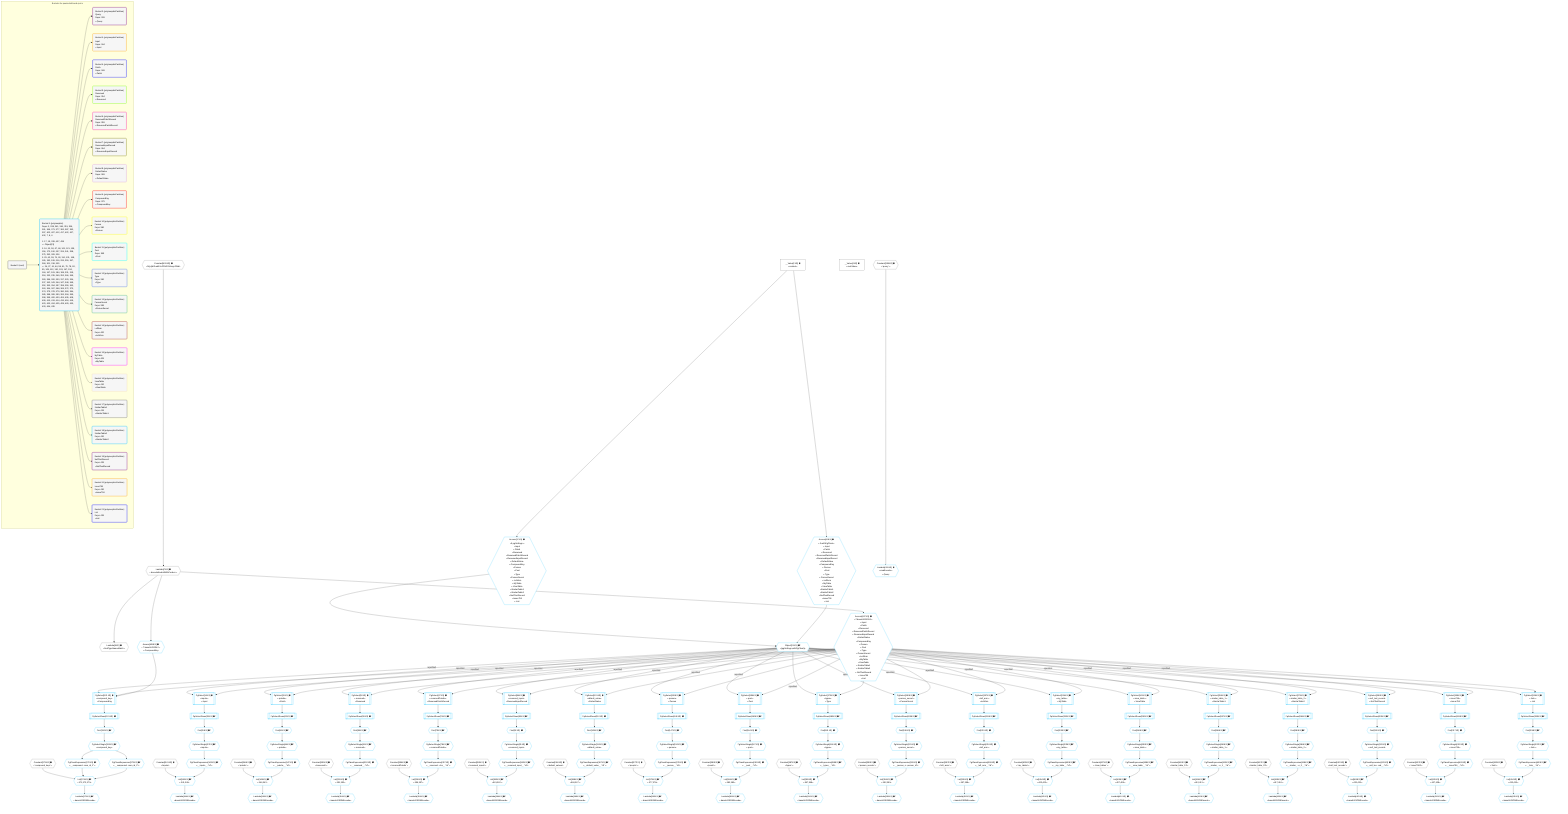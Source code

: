 %%{init: {'themeVariables': { 'fontSize': '12px'}}}%%
graph TD
    classDef path fill:#eee,stroke:#000,color:#000
    classDef plan fill:#fff,stroke-width:1px,color:#000
    classDef itemplan fill:#fff,stroke-width:2px,color:#000
    classDef unbatchedplan fill:#dff,stroke-width:1px,color:#000
    classDef sideeffectplan fill:#fcc,stroke-width:2px,color:#000
    classDef bucket fill:#f6f6f6,color:#000,stroke-width:2px,text-align:left

    subgraph "Buckets for queries/v4/node-just-c"
    Bucket0("Bucket 0 (root)"):::bucket
    Bucket1("Bucket 1 (polymorphic)<br />Deps: 2, 338, 341, 346, 351, 356, 361, 366, 371, 377, 382, 387, 392, 397, 402, 407, 412, 417, 422, 427, 432, 7, 8, 4<br /><br />1: 17, 19, 339, 437, 438<br />ᐳ: Object[21]<br />2: 16, 33, 50, 67, 84, 101, 121, 139, 156, 173, 190, 207, 224, 241, 258, 275, 292, 309, 326<br />3: 25, 42, 59, 76, 93, 110, 131, 148, 165, 182, 199, 216, 233, 250, 267, 284, 301, 318, 335<br />ᐳ: 24, 27, 41, 44, 58, 61, 75, 78, 92, 95, 109, 112, 130, 133, 147, 150, 164, 167, 181, 184, 198, 201, 215, 218, 232, 235, 249, 252, 266, 269, 283, 286, 300, 303, 317, 320, 334, 337, 342, 343, 344, 347, 348, 349, 352, 353, 354, 357, 358, 359, 362, 363, 364, 367, 368, 369, 372, 373, 374, 375, 378, 379, 380, 383, 384, 385, 388, 389, 390, 393, 394, 395, 398, 399, 400, 403, 404, 405, 408, 409, 410, 413, 414, 415, 418, 419, 420, 423, 424, 425, 428, 429, 430, 433, 434, 435"):::bucket
    Bucket2("Bucket 2 (polymorphicPartition)<br />Query<br />Deps: 339<br />ᐳQuery"):::bucket
    Bucket3("Bucket 3 (polymorphicPartition)<br />Input<br />Deps: 344<br />ᐳInput"):::bucket
    Bucket4("Bucket 4 (polymorphicPartition)<br />Patch<br />Deps: 349<br />ᐳPatch"):::bucket
    Bucket5("Bucket 5 (polymorphicPartition)<br />Reserved<br />Deps: 354<br />ᐳReserved"):::bucket
    Bucket6("Bucket 6 (polymorphicPartition)<br />ReservedPatchRecord<br />Deps: 359<br />ᐳReservedPatchRecord"):::bucket
    Bucket7("Bucket 7 (polymorphicPartition)<br />ReservedInputRecord<br />Deps: 364<br />ᐳReservedInputRecord"):::bucket
    Bucket8("Bucket 8 (polymorphicPartition)<br />DefaultValue<br />Deps: 369<br />ᐳDefaultValue"):::bucket
    Bucket9("Bucket 9 (polymorphicPartition)<br />CompoundKey<br />Deps: 375<br />ᐳCompoundKey"):::bucket
    Bucket10("Bucket 10 (polymorphicPartition)<br />Person<br />Deps: 380<br />ᐳPerson"):::bucket
    Bucket11("Bucket 11 (polymorphicPartition)<br />Post<br />Deps: 385<br />ᐳPost"):::bucket
    Bucket12("Bucket 12 (polymorphicPartition)<br />Type<br />Deps: 390<br />ᐳType"):::bucket
    Bucket13("Bucket 13 (polymorphicPartition)<br />PersonSecret<br />Deps: 395<br />ᐳPersonSecret"):::bucket
    Bucket14("Bucket 14 (polymorphicPartition)<br />LeftArm<br />Deps: 400<br />ᐳLeftArm"):::bucket
    Bucket15("Bucket 15 (polymorphicPartition)<br />MyTable<br />Deps: 405<br />ᐳMyTable"):::bucket
    Bucket16("Bucket 16 (polymorphicPartition)<br />ViewTable<br />Deps: 410<br />ᐳViewTable"):::bucket
    Bucket17("Bucket 17 (polymorphicPartition)<br />SimilarTable1<br />Deps: 415<br />ᐳSimilarTable1"):::bucket
    Bucket18("Bucket 18 (polymorphicPartition)<br />SimilarTable2<br />Deps: 420<br />ᐳSimilarTable2"):::bucket
    Bucket19("Bucket 19 (polymorphicPartition)<br />NullTestRecord<br />Deps: 425<br />ᐳNullTestRecord"):::bucket
    Bucket20("Bucket 20 (polymorphicPartition)<br />Issue756<br />Deps: 430<br />ᐳIssue756"):::bucket
    Bucket21("Bucket 21 (polymorphicPartition)<br />List<br />Deps: 435<br />ᐳList"):::bucket
    end
    Bucket0 --> Bucket1
    Bucket1 --> Bucket2 & Bucket3 & Bucket4 & Bucket5 & Bucket6 & Bucket7 & Bucket8 & Bucket9 & Bucket10 & Bucket11 & Bucket12 & Bucket13 & Bucket14 & Bucket15 & Bucket16 & Bucket17 & Bucket18 & Bucket19 & Bucket20 & Bucket21

    %% plan dependencies
    Lambda7{{"Lambda[7∈0] ➊<br />ᐸdecodeNodeIdWithCodecsᐳ"}}:::plan
    Constant439{{"Constant[439∈0] ➊<br />ᐸ'WyJjb21wb3VuZF9rZXlzIiwyLDNd'ᐳ"}}:::plan
    Constant439 --> Lambda7
    Lambda8{{"Lambda[8∈0] ➊<br />ᐸfindTypeNameMatchᐳ"}}:::plan
    Lambda7 --> Lambda8
    __Value2["__Value[2∈0] ➊<br />ᐸcontextᐳ"]:::plan
    __Value4["__Value[4∈0] ➊<br />ᐸrootValueᐳ"]:::plan
    Constant338{{"Constant[338∈0] ➊<br />ᐸ'query'ᐳ"}}:::plan
    Constant341{{"Constant[341∈0] ➊<br />ᐸ'inputs'ᐳ"}}:::plan
    Constant346{{"Constant[346∈0] ➊<br />ᐸ'patchs'ᐳ"}}:::plan
    Constant351{{"Constant[351∈0] ➊<br />ᐸ'reserveds'ᐳ"}}:::plan
    Constant356{{"Constant[356∈0] ➊<br />ᐸ'reservedPatchs'ᐳ"}}:::plan
    Constant361{{"Constant[361∈0] ➊<br />ᐸ'reserved_inputs'ᐳ"}}:::plan
    Constant366{{"Constant[366∈0] ➊<br />ᐸ'default_values'ᐳ"}}:::plan
    Constant371{{"Constant[371∈0] ➊<br />ᐸ'compound_keys'ᐳ"}}:::plan
    Constant377{{"Constant[377∈0] ➊<br />ᐸ'people'ᐳ"}}:::plan
    Constant382{{"Constant[382∈0] ➊<br />ᐸ'posts'ᐳ"}}:::plan
    Constant387{{"Constant[387∈0] ➊<br />ᐸ'types'ᐳ"}}:::plan
    Constant392{{"Constant[392∈0] ➊<br />ᐸ'person_secrets'ᐳ"}}:::plan
    Constant397{{"Constant[397∈0] ➊<br />ᐸ'left_arms'ᐳ"}}:::plan
    Constant402{{"Constant[402∈0] ➊<br />ᐸ'my_tables'ᐳ"}}:::plan
    Constant407{{"Constant[407∈0] ➊<br />ᐸ'view_tables'ᐳ"}}:::plan
    Constant412{{"Constant[412∈0] ➊<br />ᐸ'similar_table_1S'ᐳ"}}:::plan
    Constant417{{"Constant[417∈0] ➊<br />ᐸ'similar_table_2S'ᐳ"}}:::plan
    Constant422{{"Constant[422∈0] ➊<br />ᐸ'null_test_records'ᐳ"}}:::plan
    Constant427{{"Constant[427∈0] ➊<br />ᐸ'issue756S'ᐳ"}}:::plan
    Constant432{{"Constant[432∈0] ➊<br />ᐸ'lists'ᐳ"}}:::plan
    PgSelect121[["PgSelect[121∈1] ➊<br />ᐸcompound_keyᐳ<br />ᐳCompoundKey"]]:::plan
    Object21{{"Object[21∈1] ➊^<br />ᐸ{pgSettings,withPgClient}ᐳ"}}:::plan
    Access437{{"Access[437∈1] ➊<br />ᐸ7.base64JSON.1ᐳ<br />ᐳInput<br />ᐳPatch<br />ᐳReserved<br />ᐳReservedPatchRecord<br />ᐳReservedInputRecord<br />ᐳDefaultValue<br />ᐳCompoundKey<br />ᐳPerson<br />ᐳPost<br />ᐳType<br />ᐳPersonSecret<br />ᐳLeftArm<br />ᐳMyTable<br />ᐳViewTable<br />ᐳSimilarTable1<br />ᐳSimilarTable2<br />ᐳNullTestRecord<br />ᐳIssue756<br />ᐳList"}}:::plan
    Access438{{"Access[438∈1] ➊<br />ᐸ7.base64JSON.2ᐳ<br />ᐳCompoundKey"}}:::plan
    Object21 -->|rejectNull| PgSelect121
    Access437 -->|rejectNull| PgSelect121
    Access438 --> PgSelect121
    List374{{"List[374∈1] ➊^<br />ᐸ371,372,373ᐳ"}}:::plan
    PgClassExpression372{{"PgClassExpression[372∈1] ➊^<br />ᐸ__compound...rson_id_1”ᐳ"}}:::plan
    PgClassExpression373{{"PgClassExpression[373∈1] ➊^<br />ᐸ__compound...rson_id_2”ᐳ"}}:::plan
    Constant371 & PgClassExpression372 & PgClassExpression373 --> List374
    PgSelect16[["PgSelect[16∈1] ➊<br />ᐸinputsᐳ<br />ᐳInput"]]:::plan
    Object21 -->|rejectNull| PgSelect16
    Access437 --> PgSelect16
    Access17{{"Access[17∈1] ➊<br />ᐸ2.pgSettingsᐳ<br />ᐳInput<br />ᐳPatch<br />ᐳReserved<br />ᐳReservedPatchRecord<br />ᐳReservedInputRecord<br />ᐳDefaultValue<br />ᐳCompoundKey<br />ᐳPerson<br />ᐳPost<br />ᐳType<br />ᐳPersonSecret<br />ᐳLeftArm<br />ᐳMyTable<br />ᐳViewTable<br />ᐳSimilarTable1<br />ᐳSimilarTable2<br />ᐳNullTestRecord<br />ᐳIssue756<br />ᐳList"}}:::plan
    Access19{{"Access[19∈1] ➊<br />ᐸ2.withPgClientᐳ<br />ᐳInput<br />ᐳPatch<br />ᐳReserved<br />ᐳReservedPatchRecord<br />ᐳReservedInputRecord<br />ᐳDefaultValue<br />ᐳCompoundKey<br />ᐳPerson<br />ᐳPost<br />ᐳType<br />ᐳPersonSecret<br />ᐳLeftArm<br />ᐳMyTable<br />ᐳViewTable<br />ᐳSimilarTable1<br />ᐳSimilarTable2<br />ᐳNullTestRecord<br />ᐳIssue756<br />ᐳList"}}:::plan
    Access17 & Access19 --> Object21
    PgSelect33[["PgSelect[33∈1] ➊<br />ᐸpatchsᐳ<br />ᐳPatch"]]:::plan
    Object21 -->|rejectNull| PgSelect33
    Access437 --> PgSelect33
    PgSelect50[["PgSelect[50∈1] ➊<br />ᐸreservedᐳ<br />ᐳReserved"]]:::plan
    Object21 -->|rejectNull| PgSelect50
    Access437 --> PgSelect50
    PgSelect67[["PgSelect[67∈1] ➊<br />ᐸreservedPatchsᐳ<br />ᐳReservedPatchRecord"]]:::plan
    Object21 -->|rejectNull| PgSelect67
    Access437 --> PgSelect67
    PgSelect84[["PgSelect[84∈1] ➊<br />ᐸreserved_inputᐳ<br />ᐳReservedInputRecord"]]:::plan
    Object21 -->|rejectNull| PgSelect84
    Access437 --> PgSelect84
    PgSelect101[["PgSelect[101∈1] ➊<br />ᐸdefault_valueᐳ<br />ᐳDefaultValue"]]:::plan
    Object21 -->|rejectNull| PgSelect101
    Access437 --> PgSelect101
    PgSelect139[["PgSelect[139∈1] ➊<br />ᐸpersonᐳ<br />ᐳPerson"]]:::plan
    Object21 -->|rejectNull| PgSelect139
    Access437 --> PgSelect139
    PgSelect156[["PgSelect[156∈1] ➊<br />ᐸpostᐳ<br />ᐳPost"]]:::plan
    Object21 -->|rejectNull| PgSelect156
    Access437 --> PgSelect156
    PgSelect173[["PgSelect[173∈1] ➊<br />ᐸtypesᐳ<br />ᐳType"]]:::plan
    Object21 -->|rejectNull| PgSelect173
    Access437 --> PgSelect173
    PgSelect190[["PgSelect[190∈1] ➊<br />ᐸperson_secretᐳ<br />ᐳPersonSecret"]]:::plan
    Object21 -->|rejectNull| PgSelect190
    Access437 --> PgSelect190
    PgSelect207[["PgSelect[207∈1] ➊<br />ᐸleft_armᐳ<br />ᐳLeftArm"]]:::plan
    Object21 -->|rejectNull| PgSelect207
    Access437 --> PgSelect207
    PgSelect224[["PgSelect[224∈1] ➊<br />ᐸmy_tableᐳ<br />ᐳMyTable"]]:::plan
    Object21 -->|rejectNull| PgSelect224
    Access437 --> PgSelect224
    PgSelect241[["PgSelect[241∈1] ➊<br />ᐸview_tableᐳ<br />ᐳViewTable"]]:::plan
    Object21 -->|rejectNull| PgSelect241
    Access437 --> PgSelect241
    PgSelect258[["PgSelect[258∈1] ➊<br />ᐸsimilar_table_1ᐳ<br />ᐳSimilarTable1"]]:::plan
    Object21 -->|rejectNull| PgSelect258
    Access437 --> PgSelect258
    PgSelect275[["PgSelect[275∈1] ➊<br />ᐸsimilar_table_2ᐳ<br />ᐳSimilarTable2"]]:::plan
    Object21 -->|rejectNull| PgSelect275
    Access437 --> PgSelect275
    PgSelect292[["PgSelect[292∈1] ➊<br />ᐸnull_test_recordᐳ<br />ᐳNullTestRecord"]]:::plan
    Object21 -->|rejectNull| PgSelect292
    Access437 --> PgSelect292
    PgSelect309[["PgSelect[309∈1] ➊<br />ᐸissue756ᐳ<br />ᐳIssue756"]]:::plan
    Object21 -->|rejectNull| PgSelect309
    Access437 --> PgSelect309
    PgSelect326[["PgSelect[326∈1] ➊<br />ᐸlistsᐳ<br />ᐳList"]]:::plan
    Object21 -->|rejectNull| PgSelect326
    Access437 --> PgSelect326
    List343{{"List[343∈1] ➊^<br />ᐸ341,342ᐳ"}}:::plan
    PgClassExpression342{{"PgClassExpression[342∈1] ➊^<br />ᐸ__inputs__.”id”ᐳ"}}:::plan
    Constant341 & PgClassExpression342 --> List343
    List348{{"List[348∈1] ➊^<br />ᐸ346,347ᐳ"}}:::plan
    PgClassExpression347{{"PgClassExpression[347∈1] ➊^<br />ᐸ__patchs__.”id”ᐳ"}}:::plan
    Constant346 & PgClassExpression347 --> List348
    List353{{"List[353∈1] ➊^<br />ᐸ351,352ᐳ"}}:::plan
    PgClassExpression352{{"PgClassExpression[352∈1] ➊^<br />ᐸ__reserved__.”id”ᐳ"}}:::plan
    Constant351 & PgClassExpression352 --> List353
    List358{{"List[358∈1] ➊^<br />ᐸ356,357ᐳ"}}:::plan
    PgClassExpression357{{"PgClassExpression[357∈1] ➊^<br />ᐸ__reserved...chs__.”id”ᐳ"}}:::plan
    Constant356 & PgClassExpression357 --> List358
    List363{{"List[363∈1] ➊^<br />ᐸ361,362ᐳ"}}:::plan
    PgClassExpression362{{"PgClassExpression[362∈1] ➊^<br />ᐸ__reserved_input__.”id”ᐳ"}}:::plan
    Constant361 & PgClassExpression362 --> List363
    List368{{"List[368∈1] ➊^<br />ᐸ366,367ᐳ"}}:::plan
    PgClassExpression367{{"PgClassExpression[367∈1] ➊^<br />ᐸ__default_value__.”id”ᐳ"}}:::plan
    Constant366 & PgClassExpression367 --> List368
    List379{{"List[379∈1] ➊^<br />ᐸ377,378ᐳ"}}:::plan
    PgClassExpression378{{"PgClassExpression[378∈1] ➊^<br />ᐸ__person__.”id”ᐳ"}}:::plan
    Constant377 & PgClassExpression378 --> List379
    List384{{"List[384∈1] ➊^<br />ᐸ382,383ᐳ"}}:::plan
    PgClassExpression383{{"PgClassExpression[383∈1] ➊^<br />ᐸ__post__.”id”ᐳ"}}:::plan
    Constant382 & PgClassExpression383 --> List384
    List389{{"List[389∈1] ➊^<br />ᐸ387,388ᐳ"}}:::plan
    PgClassExpression388{{"PgClassExpression[388∈1] ➊^<br />ᐸ__types__.”id”ᐳ"}}:::plan
    Constant387 & PgClassExpression388 --> List389
    List394{{"List[394∈1] ➊^<br />ᐸ392,393ᐳ"}}:::plan
    PgClassExpression393{{"PgClassExpression[393∈1] ➊^<br />ᐸ__person_s...person_id”ᐳ"}}:::plan
    Constant392 & PgClassExpression393 --> List394
    List399{{"List[399∈1] ➊^<br />ᐸ397,398ᐳ"}}:::plan
    PgClassExpression398{{"PgClassExpression[398∈1] ➊^<br />ᐸ__left_arm__.”id”ᐳ"}}:::plan
    Constant397 & PgClassExpression398 --> List399
    List404{{"List[404∈1] ➊^<br />ᐸ402,403ᐳ"}}:::plan
    PgClassExpression403{{"PgClassExpression[403∈1] ➊^<br />ᐸ__my_table__.”id”ᐳ"}}:::plan
    Constant402 & PgClassExpression403 --> List404
    List409{{"List[409∈1] ➊^<br />ᐸ407,408ᐳ"}}:::plan
    PgClassExpression408{{"PgClassExpression[408∈1] ➊^<br />ᐸ__view_table__.”id”ᐳ"}}:::plan
    Constant407 & PgClassExpression408 --> List409
    List414{{"List[414∈1] ➊^<br />ᐸ412,413ᐳ"}}:::plan
    PgClassExpression413{{"PgClassExpression[413∈1] ➊^<br />ᐸ__similar_...e_1__.”id”ᐳ"}}:::plan
    Constant412 & PgClassExpression413 --> List414
    List419{{"List[419∈1] ➊^<br />ᐸ417,418ᐳ"}}:::plan
    PgClassExpression418{{"PgClassExpression[418∈1] ➊^<br />ᐸ__similar_...e_2__.”id”ᐳ"}}:::plan
    Constant417 & PgClassExpression418 --> List419
    List424{{"List[424∈1] ➊^<br />ᐸ422,423ᐳ"}}:::plan
    PgClassExpression423{{"PgClassExpression[423∈1] ➊^<br />ᐸ__null_tes...ord__.”id”ᐳ"}}:::plan
    Constant422 & PgClassExpression423 --> List424
    List429{{"List[429∈1] ➊^<br />ᐸ427,428ᐳ"}}:::plan
    PgClassExpression428{{"PgClassExpression[428∈1] ➊^<br />ᐸ__issue756__.”id”ᐳ"}}:::plan
    Constant427 & PgClassExpression428 --> List429
    List434{{"List[434∈1] ➊^<br />ᐸ432,433ᐳ"}}:::plan
    PgClassExpression433{{"PgClassExpression[433∈1] ➊^<br />ᐸ__lists__.”id”ᐳ"}}:::plan
    Constant432 & PgClassExpression433 --> List434
    __Value2 --> Access17
    __Value2 --> Access19
    First24{{"First[24∈1] ➊^"}}:::plan
    PgSelectRows25[["PgSelectRows[25∈1] ➊^"]]:::plan
    PgSelectRows25 --> First24
    PgSelect16 --> PgSelectRows25
    PgSelectSingle27{{"PgSelectSingle[27∈1] ➊^<br />ᐸinputsᐳ"}}:::plan
    First24 --> PgSelectSingle27
    First41{{"First[41∈1] ➊^"}}:::plan
    PgSelectRows42[["PgSelectRows[42∈1] ➊^"]]:::plan
    PgSelectRows42 --> First41
    PgSelect33 --> PgSelectRows42
    PgSelectSingle44{{"PgSelectSingle[44∈1] ➊^<br />ᐸpatchsᐳ"}}:::plan
    First41 --> PgSelectSingle44
    First58{{"First[58∈1] ➊^"}}:::plan
    PgSelectRows59[["PgSelectRows[59∈1] ➊^"]]:::plan
    PgSelectRows59 --> First58
    PgSelect50 --> PgSelectRows59
    PgSelectSingle61{{"PgSelectSingle[61∈1] ➊^<br />ᐸreservedᐳ"}}:::plan
    First58 --> PgSelectSingle61
    First75{{"First[75∈1] ➊^"}}:::plan
    PgSelectRows76[["PgSelectRows[76∈1] ➊^"]]:::plan
    PgSelectRows76 --> First75
    PgSelect67 --> PgSelectRows76
    PgSelectSingle78{{"PgSelectSingle[78∈1] ➊^<br />ᐸreservedPatchsᐳ"}}:::plan
    First75 --> PgSelectSingle78
    First92{{"First[92∈1] ➊^"}}:::plan
    PgSelectRows93[["PgSelectRows[93∈1] ➊^"]]:::plan
    PgSelectRows93 --> First92
    PgSelect84 --> PgSelectRows93
    PgSelectSingle95{{"PgSelectSingle[95∈1] ➊^<br />ᐸreserved_inputᐳ"}}:::plan
    First92 --> PgSelectSingle95
    First109{{"First[109∈1] ➊^"}}:::plan
    PgSelectRows110[["PgSelectRows[110∈1] ➊^"]]:::plan
    PgSelectRows110 --> First109
    PgSelect101 --> PgSelectRows110
    PgSelectSingle112{{"PgSelectSingle[112∈1] ➊^<br />ᐸdefault_valueᐳ"}}:::plan
    First109 --> PgSelectSingle112
    First130{{"First[130∈1] ➊^"}}:::plan
    PgSelectRows131[["PgSelectRows[131∈1] ➊^"]]:::plan
    PgSelectRows131 --> First130
    PgSelect121 --> PgSelectRows131
    PgSelectSingle133{{"PgSelectSingle[133∈1] ➊^<br />ᐸcompound_keyᐳ"}}:::plan
    First130 --> PgSelectSingle133
    First147{{"First[147∈1] ➊^"}}:::plan
    PgSelectRows148[["PgSelectRows[148∈1] ➊^"]]:::plan
    PgSelectRows148 --> First147
    PgSelect139 --> PgSelectRows148
    PgSelectSingle150{{"PgSelectSingle[150∈1] ➊^<br />ᐸpersonᐳ"}}:::plan
    First147 --> PgSelectSingle150
    First164{{"First[164∈1] ➊^"}}:::plan
    PgSelectRows165[["PgSelectRows[165∈1] ➊^"]]:::plan
    PgSelectRows165 --> First164
    PgSelect156 --> PgSelectRows165
    PgSelectSingle167{{"PgSelectSingle[167∈1] ➊^<br />ᐸpostᐳ"}}:::plan
    First164 --> PgSelectSingle167
    First181{{"First[181∈1] ➊^"}}:::plan
    PgSelectRows182[["PgSelectRows[182∈1] ➊^"]]:::plan
    PgSelectRows182 --> First181
    PgSelect173 --> PgSelectRows182
    PgSelectSingle184{{"PgSelectSingle[184∈1] ➊^<br />ᐸtypesᐳ"}}:::plan
    First181 --> PgSelectSingle184
    First198{{"First[198∈1] ➊^"}}:::plan
    PgSelectRows199[["PgSelectRows[199∈1] ➊^"]]:::plan
    PgSelectRows199 --> First198
    PgSelect190 --> PgSelectRows199
    PgSelectSingle201{{"PgSelectSingle[201∈1] ➊^<br />ᐸperson_secretᐳ"}}:::plan
    First198 --> PgSelectSingle201
    First215{{"First[215∈1] ➊^"}}:::plan
    PgSelectRows216[["PgSelectRows[216∈1] ➊^"]]:::plan
    PgSelectRows216 --> First215
    PgSelect207 --> PgSelectRows216
    PgSelectSingle218{{"PgSelectSingle[218∈1] ➊^<br />ᐸleft_armᐳ"}}:::plan
    First215 --> PgSelectSingle218
    First232{{"First[232∈1] ➊^"}}:::plan
    PgSelectRows233[["PgSelectRows[233∈1] ➊^"]]:::plan
    PgSelectRows233 --> First232
    PgSelect224 --> PgSelectRows233
    PgSelectSingle235{{"PgSelectSingle[235∈1] ➊^<br />ᐸmy_tableᐳ"}}:::plan
    First232 --> PgSelectSingle235
    First249{{"First[249∈1] ➊^"}}:::plan
    PgSelectRows250[["PgSelectRows[250∈1] ➊^"]]:::plan
    PgSelectRows250 --> First249
    PgSelect241 --> PgSelectRows250
    PgSelectSingle252{{"PgSelectSingle[252∈1] ➊^<br />ᐸview_tableᐳ"}}:::plan
    First249 --> PgSelectSingle252
    First266{{"First[266∈1] ➊^"}}:::plan
    PgSelectRows267[["PgSelectRows[267∈1] ➊^"]]:::plan
    PgSelectRows267 --> First266
    PgSelect258 --> PgSelectRows267
    PgSelectSingle269{{"PgSelectSingle[269∈1] ➊^<br />ᐸsimilar_table_1ᐳ"}}:::plan
    First266 --> PgSelectSingle269
    First283{{"First[283∈1] ➊^"}}:::plan
    PgSelectRows284[["PgSelectRows[284∈1] ➊^"]]:::plan
    PgSelectRows284 --> First283
    PgSelect275 --> PgSelectRows284
    PgSelectSingle286{{"PgSelectSingle[286∈1] ➊^<br />ᐸsimilar_table_2ᐳ"}}:::plan
    First283 --> PgSelectSingle286
    First300{{"First[300∈1] ➊^"}}:::plan
    PgSelectRows301[["PgSelectRows[301∈1] ➊^"]]:::plan
    PgSelectRows301 --> First300
    PgSelect292 --> PgSelectRows301
    PgSelectSingle303{{"PgSelectSingle[303∈1] ➊^<br />ᐸnull_test_recordᐳ"}}:::plan
    First300 --> PgSelectSingle303
    First317{{"First[317∈1] ➊^"}}:::plan
    PgSelectRows318[["PgSelectRows[318∈1] ➊^"]]:::plan
    PgSelectRows318 --> First317
    PgSelect309 --> PgSelectRows318
    PgSelectSingle320{{"PgSelectSingle[320∈1] ➊^<br />ᐸissue756ᐳ"}}:::plan
    First317 --> PgSelectSingle320
    First334{{"First[334∈1] ➊^"}}:::plan
    PgSelectRows335[["PgSelectRows[335∈1] ➊^"]]:::plan
    PgSelectRows335 --> First334
    PgSelect326 --> PgSelectRows335
    PgSelectSingle337{{"PgSelectSingle[337∈1] ➊^<br />ᐸlistsᐳ"}}:::plan
    First334 --> PgSelectSingle337
    Lambda339{{"Lambda[339∈1] ➊<br />ᐸrawEncodeᐳ<br />ᐳQuery"}}:::plan
    Constant338 --> Lambda339
    PgSelectSingle27 --> PgClassExpression342
    Lambda344{{"Lambda[344∈1] ➊^<br />ᐸbase64JSONEncodeᐳ"}}:::plan
    List343 --> Lambda344
    PgSelectSingle44 --> PgClassExpression347
    Lambda349{{"Lambda[349∈1] ➊^<br />ᐸbase64JSONEncodeᐳ"}}:::plan
    List348 --> Lambda349
    PgSelectSingle61 --> PgClassExpression352
    Lambda354{{"Lambda[354∈1] ➊^<br />ᐸbase64JSONEncodeᐳ"}}:::plan
    List353 --> Lambda354
    PgSelectSingle78 --> PgClassExpression357
    Lambda359{{"Lambda[359∈1] ➊^<br />ᐸbase64JSONEncodeᐳ"}}:::plan
    List358 --> Lambda359
    PgSelectSingle95 --> PgClassExpression362
    Lambda364{{"Lambda[364∈1] ➊^<br />ᐸbase64JSONEncodeᐳ"}}:::plan
    List363 --> Lambda364
    PgSelectSingle112 --> PgClassExpression367
    Lambda369{{"Lambda[369∈1] ➊^<br />ᐸbase64JSONEncodeᐳ"}}:::plan
    List368 --> Lambda369
    PgSelectSingle133 --> PgClassExpression372
    PgSelectSingle133 --> PgClassExpression373
    Lambda375{{"Lambda[375∈1] ➊^<br />ᐸbase64JSONEncodeᐳ"}}:::plan
    List374 --> Lambda375
    PgSelectSingle150 --> PgClassExpression378
    Lambda380{{"Lambda[380∈1] ➊^<br />ᐸbase64JSONEncodeᐳ"}}:::plan
    List379 --> Lambda380
    PgSelectSingle167 --> PgClassExpression383
    Lambda385{{"Lambda[385∈1] ➊^<br />ᐸbase64JSONEncodeᐳ"}}:::plan
    List384 --> Lambda385
    PgSelectSingle184 --> PgClassExpression388
    Lambda390{{"Lambda[390∈1] ➊^<br />ᐸbase64JSONEncodeᐳ"}}:::plan
    List389 --> Lambda390
    PgSelectSingle201 --> PgClassExpression393
    Lambda395{{"Lambda[395∈1] ➊^<br />ᐸbase64JSONEncodeᐳ"}}:::plan
    List394 --> Lambda395
    PgSelectSingle218 --> PgClassExpression398
    Lambda400{{"Lambda[400∈1] ➊^<br />ᐸbase64JSONEncodeᐳ"}}:::plan
    List399 --> Lambda400
    PgSelectSingle235 --> PgClassExpression403
    Lambda405{{"Lambda[405∈1] ➊^<br />ᐸbase64JSONEncodeᐳ"}}:::plan
    List404 --> Lambda405
    PgSelectSingle252 --> PgClassExpression408
    Lambda410{{"Lambda[410∈1] ➊^<br />ᐸbase64JSONEncodeᐳ"}}:::plan
    List409 --> Lambda410
    PgSelectSingle269 --> PgClassExpression413
    Lambda415{{"Lambda[415∈1] ➊^<br />ᐸbase64JSONEncodeᐳ"}}:::plan
    List414 --> Lambda415
    PgSelectSingle286 --> PgClassExpression418
    Lambda420{{"Lambda[420∈1] ➊^<br />ᐸbase64JSONEncodeᐳ"}}:::plan
    List419 --> Lambda420
    PgSelectSingle303 --> PgClassExpression423
    Lambda425{{"Lambda[425∈1] ➊^<br />ᐸbase64JSONEncodeᐳ"}}:::plan
    List424 --> Lambda425
    PgSelectSingle320 --> PgClassExpression428
    Lambda430{{"Lambda[430∈1] ➊^<br />ᐸbase64JSONEncodeᐳ"}}:::plan
    List429 --> Lambda430
    PgSelectSingle337 --> PgClassExpression433
    Lambda435{{"Lambda[435∈1] ➊^<br />ᐸbase64JSONEncodeᐳ"}}:::plan
    List434 --> Lambda435
    Lambda7 --> Access437
    Lambda7 --> Access438

    %% define steps
    classDef bucket0 stroke:#696969
    class Bucket0,__Value2,__Value4,Lambda7,Lambda8,Constant338,Constant341,Constant346,Constant351,Constant356,Constant361,Constant366,Constant371,Constant377,Constant382,Constant387,Constant392,Constant397,Constant402,Constant407,Constant412,Constant417,Constant422,Constant427,Constant432,Constant439 bucket0
    classDef bucket1 stroke:#00bfff
    class Bucket1,PgSelect16,Access17,Access19,Object21,First24,PgSelectRows25,PgSelectSingle27,PgSelect33,First41,PgSelectRows42,PgSelectSingle44,PgSelect50,First58,PgSelectRows59,PgSelectSingle61,PgSelect67,First75,PgSelectRows76,PgSelectSingle78,PgSelect84,First92,PgSelectRows93,PgSelectSingle95,PgSelect101,First109,PgSelectRows110,PgSelectSingle112,PgSelect121,First130,PgSelectRows131,PgSelectSingle133,PgSelect139,First147,PgSelectRows148,PgSelectSingle150,PgSelect156,First164,PgSelectRows165,PgSelectSingle167,PgSelect173,First181,PgSelectRows182,PgSelectSingle184,PgSelect190,First198,PgSelectRows199,PgSelectSingle201,PgSelect207,First215,PgSelectRows216,PgSelectSingle218,PgSelect224,First232,PgSelectRows233,PgSelectSingle235,PgSelect241,First249,PgSelectRows250,PgSelectSingle252,PgSelect258,First266,PgSelectRows267,PgSelectSingle269,PgSelect275,First283,PgSelectRows284,PgSelectSingle286,PgSelect292,First300,PgSelectRows301,PgSelectSingle303,PgSelect309,First317,PgSelectRows318,PgSelectSingle320,PgSelect326,First334,PgSelectRows335,PgSelectSingle337,Lambda339,PgClassExpression342,List343,Lambda344,PgClassExpression347,List348,Lambda349,PgClassExpression352,List353,Lambda354,PgClassExpression357,List358,Lambda359,PgClassExpression362,List363,Lambda364,PgClassExpression367,List368,Lambda369,PgClassExpression372,PgClassExpression373,List374,Lambda375,PgClassExpression378,List379,Lambda380,PgClassExpression383,List384,Lambda385,PgClassExpression388,List389,Lambda390,PgClassExpression393,List394,Lambda395,PgClassExpression398,List399,Lambda400,PgClassExpression403,List404,Lambda405,PgClassExpression408,List409,Lambda410,PgClassExpression413,List414,Lambda415,PgClassExpression418,List419,Lambda420,PgClassExpression423,List424,Lambda425,PgClassExpression428,List429,Lambda430,PgClassExpression433,List434,Lambda435,Access437,Access438 bucket1
    classDef bucket2 stroke:#7f007f
    class Bucket2 bucket2
    classDef bucket3 stroke:#ffa500
    class Bucket3 bucket3
    classDef bucket4 stroke:#0000ff
    class Bucket4 bucket4
    classDef bucket5 stroke:#7fff00
    class Bucket5 bucket5
    classDef bucket6 stroke:#ff1493
    class Bucket6 bucket6
    classDef bucket7 stroke:#808000
    class Bucket7 bucket7
    classDef bucket8 stroke:#dda0dd
    class Bucket8 bucket8
    classDef bucket9 stroke:#ff0000
    class Bucket9 bucket9
    classDef bucket10 stroke:#ffff00
    class Bucket10 bucket10
    classDef bucket11 stroke:#00ffff
    class Bucket11 bucket11
    classDef bucket12 stroke:#4169e1
    class Bucket12 bucket12
    classDef bucket13 stroke:#3cb371
    class Bucket13 bucket13
    classDef bucket14 stroke:#a52a2a
    class Bucket14 bucket14
    classDef bucket15 stroke:#ff00ff
    class Bucket15 bucket15
    classDef bucket16 stroke:#f5deb3
    class Bucket16 bucket16
    classDef bucket17 stroke:#696969
    class Bucket17 bucket17
    classDef bucket18 stroke:#00bfff
    class Bucket18 bucket18
    classDef bucket19 stroke:#7f007f
    class Bucket19 bucket19
    classDef bucket20 stroke:#ffa500
    class Bucket20 bucket20
    classDef bucket21 stroke:#0000ff
    class Bucket21 bucket21